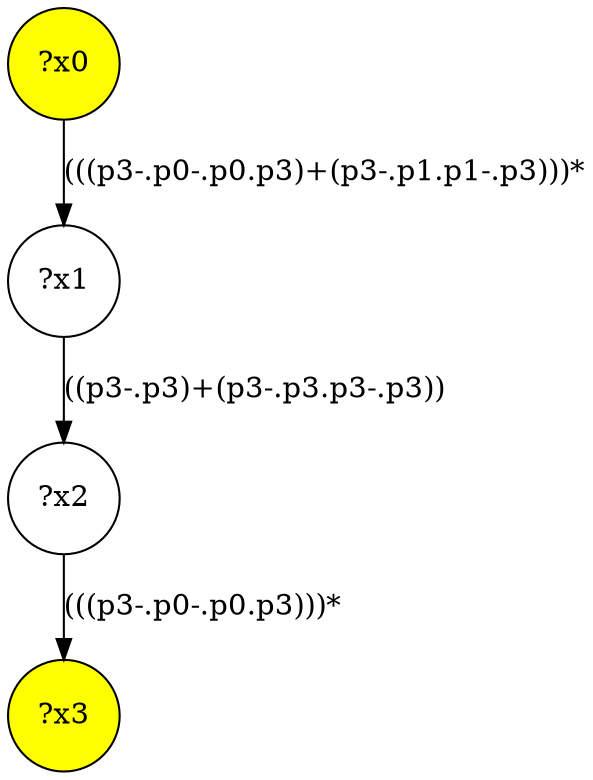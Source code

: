 digraph g {
	x0 [fillcolor="yellow", style="filled," shape=circle, label="?x0"];
	x3 [fillcolor="yellow", style="filled," shape=circle, label="?x3"];
	x1 [shape=circle, label="?x1"];
	x0 -> x1 [label="(((p3-.p0-.p0.p3)+(p3-.p1.p1-.p3)))*"];
	x2 [shape=circle, label="?x2"];
	x1 -> x2 [label="((p3-.p3)+(p3-.p3.p3-.p3))"];
	x2 -> x3 [label="(((p3-.p0-.p0.p3)))*"];
}
